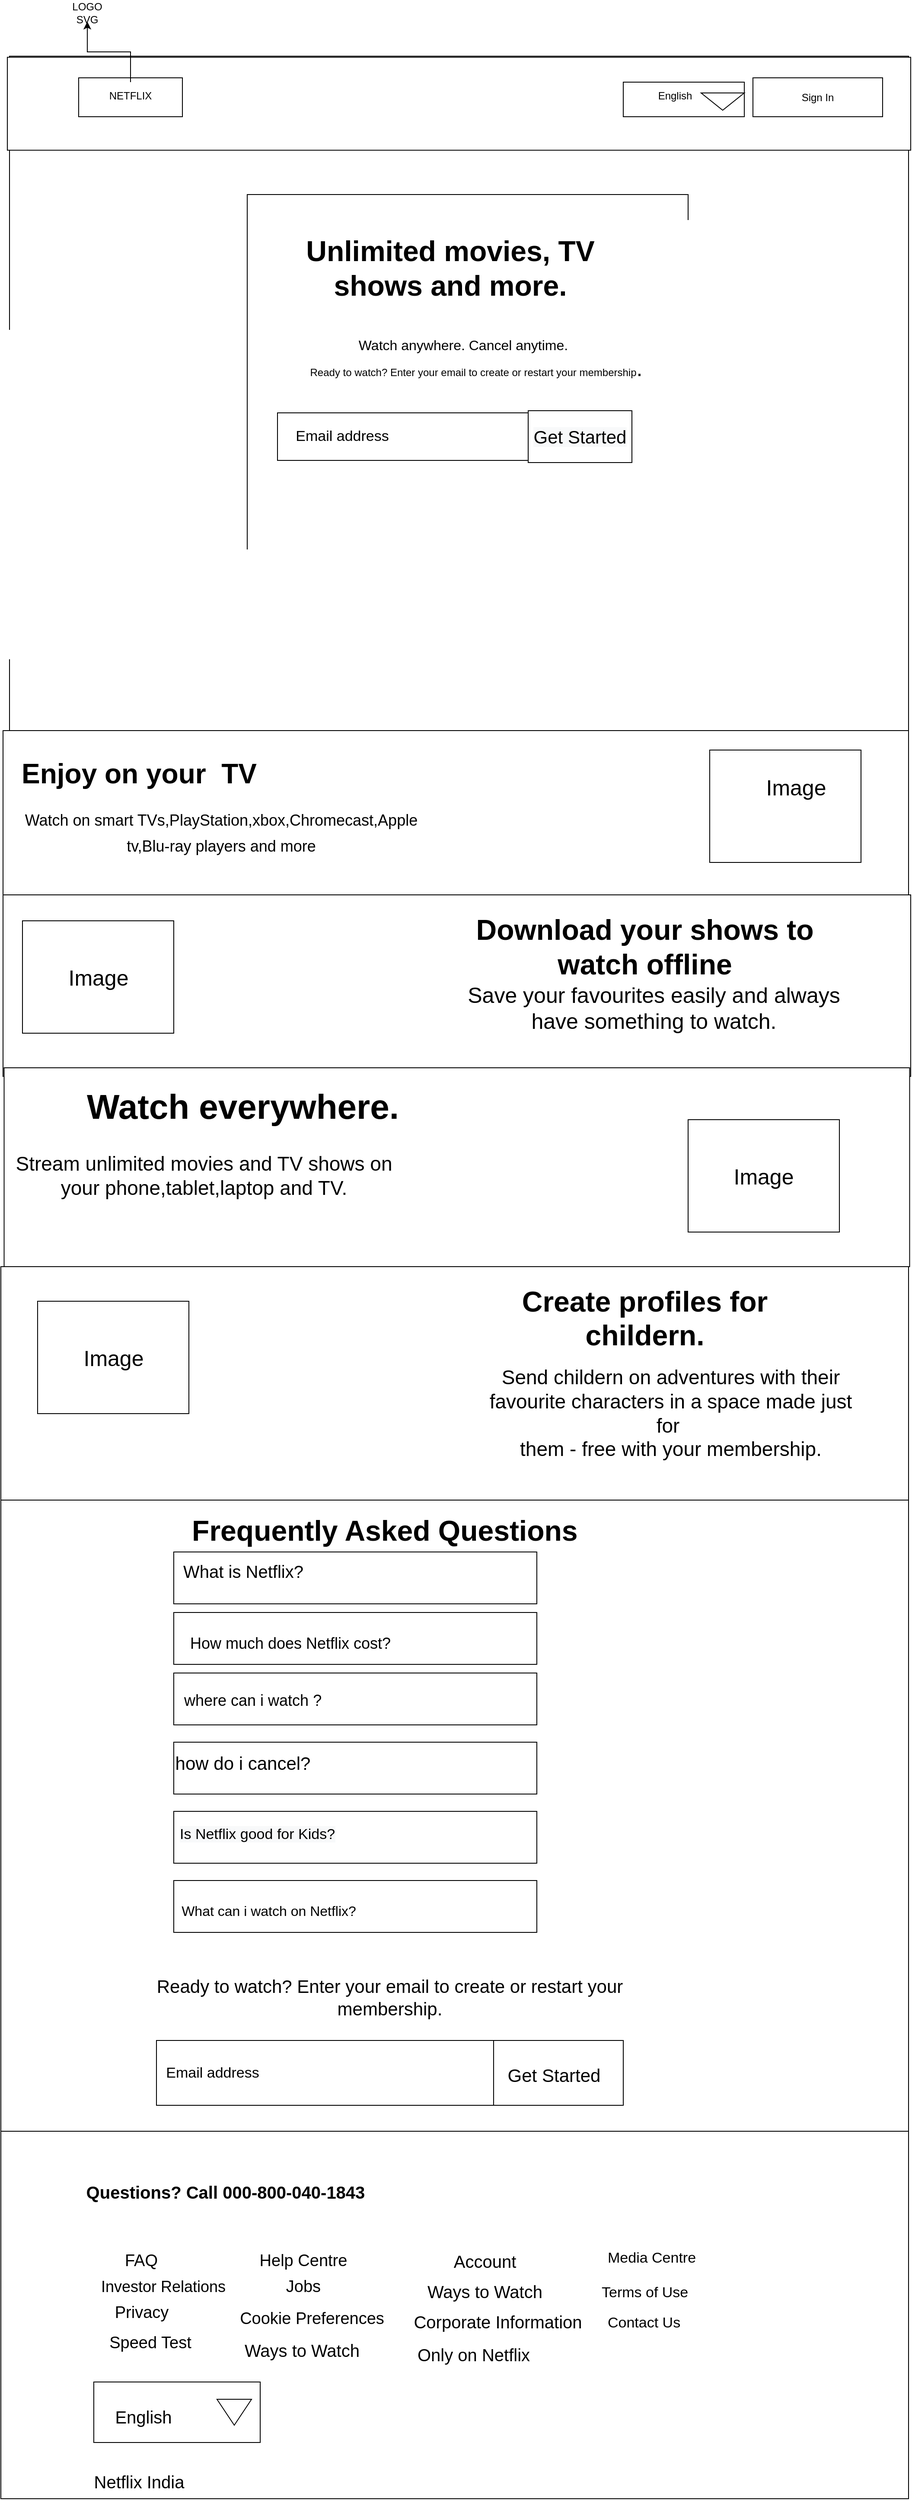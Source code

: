 <mxfile version="14.6.13" type="device"><diagram id="g-iNfaPxmI_-aUNoYHxG" name="Page-1"><mxGraphModel dx="2048" dy="2284" grid="1" gridSize="10" guides="1" tooltips="1" connect="1" arrows="1" fold="1" page="1" pageScale="1" pageWidth="850" pageHeight="1100" math="0" shadow="0"><root><mxCell id="0"/><mxCell id="1" parent="0"/><mxCell id="8gcPIdEvbvA_NyL6cEjF-1" value="" style="whiteSpace=wrap;html=1;aspect=fixed;" parent="1" vertex="1"><mxGeometry x="10" y="-130" width="1040" height="1040" as="geometry"/></mxCell><mxCell id="8gcPIdEvbvA_NyL6cEjF-13" value="LOGO SVG" style="text;html=1;strokeColor=none;fillColor=none;align=center;verticalAlign=middle;whiteSpace=wrap;rounded=0;" parent="1" vertex="1"><mxGeometry x="80" y="-190" width="40" height="20" as="geometry"/></mxCell><mxCell id="8gcPIdEvbvA_NyL6cEjF-32" value="" style="rounded=0;whiteSpace=wrap;html=1;" parent="1" vertex="1"><mxGeometry x="7.5" y="-128.75" width="1045" height="107.5" as="geometry"/></mxCell><mxCell id="8gcPIdEvbvA_NyL6cEjF-34" value="" style="rounded=0;whiteSpace=wrap;html=1;" parent="1" vertex="1"><mxGeometry x="90" y="-105" width="120" height="45" as="geometry"/></mxCell><mxCell id="8gcPIdEvbvA_NyL6cEjF-37" value="" style="edgeStyle=orthogonalEdgeStyle;rounded=0;orthogonalLoop=1;jettySize=auto;html=1;" parent="1" source="8gcPIdEvbvA_NyL6cEjF-35" target="8gcPIdEvbvA_NyL6cEjF-13" edge="1"><mxGeometry relative="1" as="geometry"/></mxCell><mxCell id="8gcPIdEvbvA_NyL6cEjF-35" value="NETFLIX" style="text;html=1;strokeColor=none;fillColor=none;align=center;verticalAlign=middle;whiteSpace=wrap;rounded=0;" parent="1" vertex="1"><mxGeometry x="100" y="-100" width="100" height="32.5" as="geometry"/></mxCell><mxCell id="8gcPIdEvbvA_NyL6cEjF-38" value="" style="rounded=0;whiteSpace=wrap;html=1;" parent="1" vertex="1"><mxGeometry x="720" y="-100" width="140" height="40" as="geometry"/></mxCell><mxCell id="8gcPIdEvbvA_NyL6cEjF-39" value="&lt;span&gt;Sign In&lt;/span&gt;" style="rounded=0;whiteSpace=wrap;html=1;" parent="1" vertex="1"><mxGeometry x="870" y="-105" width="150" height="45" as="geometry"/></mxCell><mxCell id="8gcPIdEvbvA_NyL6cEjF-40" value="English" style="text;html=1;strokeColor=none;fillColor=none;align=center;verticalAlign=middle;whiteSpace=wrap;rounded=0;" parent="1" vertex="1"><mxGeometry x="670" y="-100" width="220" height="32.5" as="geometry"/></mxCell><mxCell id="8gcPIdEvbvA_NyL6cEjF-44" value="" style="whiteSpace=wrap;html=1;aspect=fixed;" parent="1" vertex="1"><mxGeometry x="285" y="30" width="510" height="510" as="geometry"/></mxCell><mxCell id="8gcPIdEvbvA_NyL6cEjF-46" value="&lt;span style=&quot;font-size: 33px;&quot;&gt;Unlimited movies, TV shows and more.&lt;/span&gt;" style="text;html=1;strokeColor=none;fillColor=none;align=center;verticalAlign=middle;whiteSpace=wrap;rounded=0;fontSize=33;fontStyle=1" parent="1" vertex="1"><mxGeometry x="300" y="90" width="440" height="50" as="geometry"/></mxCell><mxCell id="8gcPIdEvbvA_NyL6cEjF-50" value="&lt;font style=&quot;font-size: 16px&quot;&gt;Watch anywhere. Cancel anytime.&lt;/font&gt;" style="text;html=1;strokeColor=none;fillColor=none;align=center;verticalAlign=middle;whiteSpace=wrap;rounded=0;fontSize=25;" parent="1" vertex="1"><mxGeometry x="325" y="190" width="420" height="20" as="geometry"/></mxCell><mxCell id="8gcPIdEvbvA_NyL6cEjF-51" value="&lt;font style=&quot;font-size: 12px&quot;&gt;Ready to watch? Enter your email to create or restart your membership&lt;/font&gt;." style="text;html=1;strokeColor=none;fillColor=none;align=center;verticalAlign=middle;whiteSpace=wrap;rounded=0;fontSize=25;" parent="1" vertex="1"><mxGeometry x="330" y="220" width="440" height="20" as="geometry"/></mxCell><mxCell id="8gcPIdEvbvA_NyL6cEjF-53" value="" style="rounded=0;whiteSpace=wrap;html=1;fontSize=25;" parent="1" vertex="1"><mxGeometry x="320" y="282.5" width="290" height="55" as="geometry"/></mxCell><mxCell id="8gcPIdEvbvA_NyL6cEjF-56" value="Email address" style="text;html=1;strokeColor=none;fillColor=none;align=center;verticalAlign=middle;whiteSpace=wrap;rounded=0;fontSize=17;" parent="1" vertex="1"><mxGeometry x="330" y="300" width="130" height="20" as="geometry"/></mxCell><mxCell id="8gcPIdEvbvA_NyL6cEjF-60" value="" style="rounded=0;whiteSpace=wrap;html=1;fontSize=25;" parent="1" vertex="1"><mxGeometry x="2.5" y="650" width="1047.5" height="205" as="geometry"/></mxCell><mxCell id="8gcPIdEvbvA_NyL6cEjF-61" value="&lt;b style=&quot;font-size: 32px;&quot;&gt;&lt;font style=&quot;font-size: 32px;&quot;&gt;Enjoy on your&amp;nbsp; TV&lt;/font&gt;&lt;/b&gt;" style="text;html=1;strokeColor=none;fillColor=none;align=center;verticalAlign=middle;whiteSpace=wrap;rounded=0;fontSize=32;" parent="1" vertex="1"><mxGeometry x="10" y="675" width="300" height="50" as="geometry"/></mxCell><mxCell id="8gcPIdEvbvA_NyL6cEjF-65" value="&lt;font style=&quot;font-size: 18px&quot;&gt;Watch on smart TVs,PlayStation,xbox,Chromecast,Apple tv,Blu-ray players and more&lt;/font&gt;" style="text;html=1;strokeColor=none;fillColor=none;align=center;verticalAlign=middle;whiteSpace=wrap;rounded=0;fontSize=25;" parent="1" vertex="1"><mxGeometry x="10" y="725" width="490" height="80" as="geometry"/></mxCell><mxCell id="8gcPIdEvbvA_NyL6cEjF-67" value="" style="rounded=0;whiteSpace=wrap;html=1;fontSize=25;" parent="1" vertex="1"><mxGeometry x="820" y="672.5" width="175" height="130" as="geometry"/></mxCell><mxCell id="8gcPIdEvbvA_NyL6cEjF-69" value="Image" style="text;html=1;strokeColor=none;fillColor=none;align=center;verticalAlign=middle;whiteSpace=wrap;rounded=0;fontSize=25;" parent="1" vertex="1"><mxGeometry x="800" y="705" width="240" height="20" as="geometry"/></mxCell><mxCell id="8gcPIdEvbvA_NyL6cEjF-72" value="" style="rounded=0;whiteSpace=wrap;html=1;fontSize=25;" parent="1" vertex="1"><mxGeometry x="2.5" y="840" width="1050" height="210" as="geometry"/></mxCell><mxCell id="8gcPIdEvbvA_NyL6cEjF-73" value="" style="rounded=0;whiteSpace=wrap;html=1;fontSize=25;" parent="1" vertex="1"><mxGeometry x="3.75" y="1040" width="1047.5" height="230" as="geometry"/></mxCell><mxCell id="8gcPIdEvbvA_NyL6cEjF-76" value="" style="rounded=0;whiteSpace=wrap;html=1;fontSize=25;" parent="1" vertex="1"><mxGeometry x="25" y="870" width="175" height="130" as="geometry"/></mxCell><mxCell id="8gcPIdEvbvA_NyL6cEjF-77" value="Image" style="text;html=1;strokeColor=none;fillColor=none;align=center;verticalAlign=middle;whiteSpace=wrap;rounded=0;fontSize=25;" parent="1" vertex="1"><mxGeometry x="33.75" y="910" width="157.5" height="50" as="geometry"/></mxCell><mxCell id="8gcPIdEvbvA_NyL6cEjF-78" value="&lt;b style=&quot;font-size: 33px;&quot;&gt;&lt;font style=&quot;font-size: 33px;&quot;&gt;Download your shows to watch offline&lt;/font&gt;&lt;/b&gt;" style="text;html=1;strokeColor=none;fillColor=none;align=center;verticalAlign=middle;whiteSpace=wrap;rounded=0;fontSize=33;" parent="1" vertex="1"><mxGeometry x="525" y="880" width="440" height="40" as="geometry"/></mxCell><mxCell id="8gcPIdEvbvA_NyL6cEjF-79" value="Save your favourites easily and always have something to watch." style="text;html=1;strokeColor=none;fillColor=none;align=center;verticalAlign=middle;whiteSpace=wrap;rounded=0;fontSize=25;" parent="1" vertex="1"><mxGeometry x="522.5" y="950" width="465" height="40" as="geometry"/></mxCell><mxCell id="8gcPIdEvbvA_NyL6cEjF-80" value="&lt;div style=&quot;font-size: 40px;&quot;&gt;&lt;br style=&quot;font-size: 40px;&quot;&gt;&lt;/div&gt;&lt;div style=&quot;font-size: 40px;&quot;&gt;&lt;b style=&quot;font-size: 40px;&quot;&gt;&lt;font style=&quot;font-size: 40px;&quot;&gt;Watch everywhere.&lt;/font&gt;&lt;/b&gt;&lt;/div&gt;" style="text;html=1;strokeColor=none;fillColor=none;align=center;verticalAlign=middle;whiteSpace=wrap;rounded=0;fontSize=40;" parent="1" vertex="1"><mxGeometry x="70" y="1030" width="420" height="60" as="geometry"/></mxCell><mxCell id="8gcPIdEvbvA_NyL6cEjF-85" value="Stream unlimited movies and TV shows on your phone,tablet,laptop and TV." style="text;html=1;strokeColor=none;fillColor=none;align=center;verticalAlign=middle;whiteSpace=wrap;rounded=0;fontSize=23;" parent="1" vertex="1"><mxGeometry x="10" y="1120" width="450" height="90" as="geometry"/></mxCell><mxCell id="8gcPIdEvbvA_NyL6cEjF-87" value="Image" style="rounded=0;whiteSpace=wrap;html=1;fontSize=25;" parent="1" vertex="1"><mxGeometry x="795" y="1100" width="175" height="130" as="geometry"/></mxCell><mxCell id="8gcPIdEvbvA_NyL6cEjF-89" value="" style="rounded=0;whiteSpace=wrap;html=1;fontSize=25;" parent="1" vertex="1"><mxGeometry y="1270" width="1050" height="270" as="geometry"/></mxCell><mxCell id="8gcPIdEvbvA_NyL6cEjF-90" value="&lt;div style=&quot;font-size: 33px;&quot;&gt;&lt;br style=&quot;font-size: 33px;&quot;&gt;&lt;/div&gt;&lt;div style=&quot;font-size: 33px;&quot;&gt;Create profiles for childern.&lt;/div&gt;" style="text;html=1;strokeColor=none;fillColor=none;align=center;verticalAlign=middle;whiteSpace=wrap;rounded=0;fontSize=33;fontStyle=1" parent="1" vertex="1"><mxGeometry x="560" y="1280" width="370" height="60" as="geometry"/></mxCell><mxCell id="8gcPIdEvbvA_NyL6cEjF-96" value="&lt;div&gt;Send childern on adventures with their favourite characters in a space made just for&amp;nbsp;&lt;/div&gt;&lt;div&gt;them - free with your membership.&lt;/div&gt;" style="text;html=1;strokeColor=none;fillColor=none;align=center;verticalAlign=middle;whiteSpace=wrap;rounded=0;fontSize=23;" parent="1" vertex="1"><mxGeometry x="550" y="1380" width="450" height="120" as="geometry"/></mxCell><mxCell id="8gcPIdEvbvA_NyL6cEjF-97" value="Image" style="rounded=0;whiteSpace=wrap;html=1;fontSize=25;" parent="1" vertex="1"><mxGeometry x="42.5" y="1310" width="175" height="130" as="geometry"/></mxCell><mxCell id="8gcPIdEvbvA_NyL6cEjF-99" value="" style="rounded=0;whiteSpace=wrap;html=1;fontSize=25;" parent="1" vertex="1"><mxGeometry y="1540" width="1050" height="1140" as="geometry"/></mxCell><mxCell id="8gcPIdEvbvA_NyL6cEjF-102" value="&amp;nbsp; Frequently Asked Questions" style="text;html=1;strokeColor=none;fillColor=none;align=center;verticalAlign=middle;whiteSpace=wrap;rounded=0;fontSize=33;fontStyle=1" parent="1" vertex="1"><mxGeometry x="130" y="1550" width="610" height="50" as="geometry"/></mxCell><mxCell id="8gcPIdEvbvA_NyL6cEjF-103" value="" style="rounded=0;whiteSpace=wrap;html=1;fontSize=33;" parent="1" vertex="1"><mxGeometry x="200" y="1600" width="420" height="60" as="geometry"/></mxCell><mxCell id="8gcPIdEvbvA_NyL6cEjF-104" value="" style="rounded=0;whiteSpace=wrap;html=1;fontSize=33;" parent="1" vertex="1"><mxGeometry x="200" y="1670" width="420" height="60" as="geometry"/></mxCell><mxCell id="8gcPIdEvbvA_NyL6cEjF-105" value="" style="rounded=0;whiteSpace=wrap;html=1;fontSize=33;" parent="1" vertex="1"><mxGeometry x="200" y="1820" width="420" height="60" as="geometry"/></mxCell><mxCell id="8gcPIdEvbvA_NyL6cEjF-106" value="" style="rounded=0;whiteSpace=wrap;html=1;fontSize=33;" parent="1" vertex="1"><mxGeometry x="200" y="1740" width="420" height="60" as="geometry"/></mxCell><mxCell id="8gcPIdEvbvA_NyL6cEjF-107" value="" style="rounded=0;whiteSpace=wrap;html=1;fontSize=33;" parent="1" vertex="1"><mxGeometry x="200" y="1900" width="420" height="60" as="geometry"/></mxCell><mxCell id="8gcPIdEvbvA_NyL6cEjF-108" value="" style="rounded=0;whiteSpace=wrap;html=1;fontSize=33;" parent="1" vertex="1"><mxGeometry x="200" y="1980" width="420" height="60" as="geometry"/></mxCell><mxCell id="8gcPIdEvbvA_NyL6cEjF-109" value="&lt;font style=&quot;font-size: 18px&quot;&gt;How much does Netflix cost?&lt;/font&gt;" style="text;html=1;strokeColor=none;fillColor=none;align=center;verticalAlign=middle;whiteSpace=wrap;rounded=0;fontSize=33;" parent="1" vertex="1"><mxGeometry x="145" y="1685" width="380" height="30" as="geometry"/></mxCell><mxCell id="8gcPIdEvbvA_NyL6cEjF-113" value="&lt;font style=&quot;font-size: 18px&quot;&gt;where can i watch ?&lt;/font&gt;" style="text;whiteSpace=wrap;html=1;fontSize=33;" parent="1" vertex="1"><mxGeometry x="210" y="1740" width="230" height="60" as="geometry"/></mxCell><mxCell id="8gcPIdEvbvA_NyL6cEjF-115" value="&lt;div style=&quot;font-size: 20px;&quot;&gt;&lt;br style=&quot;font-size: 20px;&quot;&gt;&lt;/div&gt;&lt;div style=&quot;font-size: 20px;&quot;&gt;What is Netflix?&lt;/div&gt;" style="text;html=1;strokeColor=none;fillColor=none;align=center;verticalAlign=middle;whiteSpace=wrap;rounded=0;fontSize=20;" parent="1" vertex="1"><mxGeometry x="152.5" y="1590" width="255" height="40" as="geometry"/></mxCell><mxCell id="8gcPIdEvbvA_NyL6cEjF-116" value="&lt;font style=&quot;font-size: 21px&quot;&gt;how do i cancel?&lt;/font&gt;" style="text;html=1;strokeColor=none;fillColor=none;align=center;verticalAlign=middle;whiteSpace=wrap;rounded=0;fontSize=33;" parent="1" vertex="1"><mxGeometry x="145" y="1820" width="270" height="40" as="geometry"/></mxCell><mxCell id="8gcPIdEvbvA_NyL6cEjF-119" value="&lt;div style=&quot;font-size: 16px;&quot;&gt;&lt;font style=&quot;font-size: 16px;&quot;&gt;&lt;br style=&quot;font-size: 16px;&quot;&gt;&lt;/font&gt;&lt;/div&gt;&lt;div style=&quot;font-size: 16px;&quot;&gt;&lt;font style=&quot;font-size: 16px;&quot;&gt;What can i watch on Netflix?&lt;/font&gt;&lt;/div&gt;" style="text;html=1;strokeColor=none;fillColor=none;align=center;verticalAlign=middle;whiteSpace=wrap;rounded=0;fontSize=16;" parent="1" vertex="1"><mxGeometry x="205" y="1995" width="210" height="20" as="geometry"/></mxCell><mxCell id="8gcPIdEvbvA_NyL6cEjF-125" value="&lt;font style=&quot;font-size: 21px;&quot;&gt;Ready to watch? Enter your email to create or restart your membership&lt;/font&gt;." style="text;html=1;strokeColor=none;fillColor=none;align=center;verticalAlign=middle;whiteSpace=wrap;rounded=0;fontSize=21;" parent="1" vertex="1"><mxGeometry x="120" y="2080" width="660" height="70" as="geometry"/></mxCell><mxCell id="8gcPIdEvbvA_NyL6cEjF-129" value="" style="rounded=0;whiteSpace=wrap;html=1;fontSize=33;" parent="1" vertex="1"><mxGeometry x="180" y="2165" width="390" height="75" as="geometry"/></mxCell><mxCell id="8gcPIdEvbvA_NyL6cEjF-131" value="" style="rounded=0;whiteSpace=wrap;html=1;fontSize=21;" parent="1" vertex="1"><mxGeometry x="570" y="2165" width="150" height="75" as="geometry"/></mxCell><mxCell id="8gcPIdEvbvA_NyL6cEjF-132" value="&lt;font style=&quot;font-size: 17px;&quot;&gt;Email address&lt;/font&gt;" style="text;html=1;strokeColor=none;fillColor=none;align=center;verticalAlign=middle;whiteSpace=wrap;rounded=0;fontSize=17;" parent="1" vertex="1"><mxGeometry x="180" y="2192.5" width="130" height="20" as="geometry"/></mxCell><mxCell id="8gcPIdEvbvA_NyL6cEjF-133" value="&lt;span style=&quot;font-size: 21px&quot;&gt;Get Started&lt;/span&gt;" style="text;html=1;strokeColor=none;fillColor=none;align=center;verticalAlign=middle;whiteSpace=wrap;rounded=0;fontSize=25;" parent="1" vertex="1"><mxGeometry x="585" y="2167.5" width="110" height="70" as="geometry"/></mxCell><mxCell id="8gcPIdEvbvA_NyL6cEjF-134" value="" style="rounded=0;whiteSpace=wrap;html=1;fontSize=17;" parent="1" vertex="1"><mxGeometry y="2270" width="1050" height="425" as="geometry"/></mxCell><mxCell id="8gcPIdEvbvA_NyL6cEjF-135" value="&lt;b style=&quot;font-size: 20px;&quot;&gt;&lt;font style=&quot;font-size: 20px;&quot;&gt;Questions? Call 000-800-040-1843&lt;/font&gt;&lt;/b&gt;" style="text;html=1;strokeColor=none;fillColor=none;align=center;verticalAlign=middle;whiteSpace=wrap;rounded=0;fontSize=20;" parent="1" vertex="1"><mxGeometry x="50" y="2330" width="420" height="20" as="geometry"/></mxCell><mxCell id="8gcPIdEvbvA_NyL6cEjF-136" value="FAQ" style="text;html=1;strokeColor=none;fillColor=none;align=center;verticalAlign=middle;whiteSpace=wrap;rounded=0;fontSize=19;" parent="1" vertex="1"><mxGeometry x="120" y="2410" width="85" height="20" as="geometry"/></mxCell><mxCell id="8gcPIdEvbvA_NyL6cEjF-139" value="Investor Relations" style="text;html=1;strokeColor=none;fillColor=none;align=center;verticalAlign=middle;whiteSpace=wrap;rounded=0;fontSize=18;" parent="1" vertex="1"><mxGeometry x="107.5" y="2440" width="160" height="20" as="geometry"/></mxCell><mxCell id="8gcPIdEvbvA_NyL6cEjF-147" value="Privacy" style="text;html=1;strokeColor=none;fillColor=none;align=center;verticalAlign=middle;whiteSpace=wrap;rounded=0;fontSize=19;" parent="1" vertex="1"><mxGeometry x="107.5" y="2470" width="110" height="20" as="geometry"/></mxCell><mxCell id="8gcPIdEvbvA_NyL6cEjF-149" value="Speed Test" style="text;html=1;strokeColor=none;fillColor=none;align=center;verticalAlign=middle;whiteSpace=wrap;rounded=0;fontSize=19;" parent="1" vertex="1"><mxGeometry x="107.5" y="2500" width="130" height="30" as="geometry"/></mxCell><mxCell id="8gcPIdEvbvA_NyL6cEjF-150" value="Help Centre" style="text;html=1;strokeColor=none;fillColor=none;align=center;verticalAlign=middle;whiteSpace=wrap;rounded=0;fontSize=19;" parent="1" vertex="1"><mxGeometry x="290" y="2410" width="120" height="20" as="geometry"/></mxCell><mxCell id="8gcPIdEvbvA_NyL6cEjF-151" value="Jobs" style="text;html=1;strokeColor=none;fillColor=none;align=center;verticalAlign=middle;whiteSpace=wrap;rounded=0;fontSize=19;" parent="1" vertex="1"><mxGeometry x="290" y="2440" width="120" height="20" as="geometry"/></mxCell><mxCell id="8gcPIdEvbvA_NyL6cEjF-154" value="&lt;div&gt;&lt;br&gt;&lt;/div&gt;&lt;div&gt;Cookie Preferences&lt;/div&gt;" style="text;html=1;strokeColor=none;fillColor=none;align=center;verticalAlign=middle;whiteSpace=wrap;rounded=0;fontSize=19;" parent="1" vertex="1"><mxGeometry x="260" y="2470" width="200" height="10" as="geometry"/></mxCell><mxCell id="8gcPIdEvbvA_NyL6cEjF-161" style="edgeStyle=orthogonalEdgeStyle;rounded=0;orthogonalLoop=1;jettySize=auto;html=1;exitX=0;exitY=0.75;exitDx=0;exitDy=0;entryX=0;entryY=0.75;entryDx=0;entryDy=0;fontSize=20;" parent="1" edge="1"><mxGeometry relative="1" as="geometry"><mxPoint x="632.5" y="-80" as="sourcePoint"/><mxPoint x="632.5" y="-80" as="targetPoint"/></mxGeometry></mxCell><mxCell id="8gcPIdEvbvA_NyL6cEjF-165" value="" style="rounded=0;whiteSpace=wrap;html=1;fontSize=20;" parent="1" vertex="1"><mxGeometry x="107.5" y="2560" width="192.5" height="70" as="geometry"/></mxCell><mxCell id="8gcPIdEvbvA_NyL6cEjF-166" value="" style="triangle;whiteSpace=wrap;html=1;fontSize=20;direction=south;" parent="1" vertex="1"><mxGeometry x="250" y="2580" width="40" height="30" as="geometry"/></mxCell><mxCell id="8gcPIdEvbvA_NyL6cEjF-168" value="Account" style="text;html=1;strokeColor=none;fillColor=none;align=center;verticalAlign=middle;whiteSpace=wrap;rounded=0;fontSize=20;" parent="1" vertex="1"><mxGeometry x="480" y="2410" width="160" height="20" as="geometry"/></mxCell><mxCell id="8gcPIdEvbvA_NyL6cEjF-169" value="English" style="text;html=1;strokeColor=none;fillColor=none;align=center;verticalAlign=middle;whiteSpace=wrap;rounded=0;fontSize=20;" parent="1" vertex="1"><mxGeometry x="120" y="2580" width="90" height="40" as="geometry"/></mxCell><mxCell id="8gcPIdEvbvA_NyL6cEjF-172" value="Netflix India" style="text;html=1;strokeColor=none;fillColor=none;align=center;verticalAlign=middle;whiteSpace=wrap;rounded=0;fontSize=20;" parent="1" vertex="1"><mxGeometry x="45" y="2660" width="230" height="30" as="geometry"/></mxCell><mxCell id="8gcPIdEvbvA_NyL6cEjF-177" value="Ways to Watch" style="text;html=1;strokeColor=none;fillColor=none;align=center;verticalAlign=middle;whiteSpace=wrap;rounded=0;fontSize=20;" parent="1" vertex="1"><mxGeometry x="485" y="2440" width="150" height="30" as="geometry"/></mxCell><mxCell id="8gcPIdEvbvA_NyL6cEjF-178" value="Corporate Information" style="text;html=1;strokeColor=none;fillColor=none;align=center;verticalAlign=middle;whiteSpace=wrap;rounded=0;fontSize=20;" parent="1" vertex="1"><mxGeometry x="470" y="2480" width="210" height="20" as="geometry"/></mxCell><mxCell id="8gcPIdEvbvA_NyL6cEjF-180" value="Ways to Watch" style="text;whiteSpace=wrap;html=1;fontSize=20;" parent="1" vertex="1"><mxGeometry x="280" y="2505" width="160" height="40" as="geometry"/></mxCell><mxCell id="8gcPIdEvbvA_NyL6cEjF-183" value="Only on Netflix" style="text;whiteSpace=wrap;html=1;fontSize=20;" parent="1" vertex="1"><mxGeometry x="480" y="2510" width="160" height="35" as="geometry"/></mxCell><mxCell id="8gcPIdEvbvA_NyL6cEjF-188" value="&lt;span style=&quot;color: rgb(0, 0, 0); font-family: helvetica; font-size: 17px; font-style: normal; font-weight: 400; letter-spacing: normal; text-align: center; text-indent: 0px; text-transform: none; word-spacing: 0px; background-color: rgb(248, 249, 250); display: inline; float: none;&quot;&gt;Is Netflix good for Kids?&lt;/span&gt;" style="text;whiteSpace=wrap;html=1;fontSize=17;" parent="1" vertex="1"><mxGeometry x="205" y="1910" width="370" height="40" as="geometry"/></mxCell><mxCell id="8gcPIdEvbvA_NyL6cEjF-194" value="Media Centre" style="text;whiteSpace=wrap;html=1;fontSize=17;" parent="1" vertex="1"><mxGeometry x="700" y="2400" width="120" height="20" as="geometry"/></mxCell><mxCell id="8gcPIdEvbvA_NyL6cEjF-196" value="Terms of Use" style="text;whiteSpace=wrap;html=1;fontSize=17;" parent="1" vertex="1"><mxGeometry x="692.5" y="2440" width="130" height="20" as="geometry"/></mxCell><mxCell id="8gcPIdEvbvA_NyL6cEjF-197" value="Contact Us" style="text;whiteSpace=wrap;html=1;fontSize=17;" parent="1" vertex="1"><mxGeometry x="700" y="2475" width="110" height="30" as="geometry"/></mxCell><mxCell id="8gcPIdEvbvA_NyL6cEjF-221" value="&#10;&#10;&lt;span style=&quot;color: rgb(0, 0, 0); font-family: helvetica; font-size: 21px; font-style: normal; font-weight: 400; letter-spacing: normal; text-align: center; text-indent: 0px; text-transform: none; word-spacing: 0px; background-color: rgb(248, 249, 250); display: inline; float: none;&quot;&gt;Get Started&lt;/span&gt;&#10;&#10;" style="rounded=0;whiteSpace=wrap;html=1;fontSize=17;" parent="1" vertex="1"><mxGeometry x="610" y="280" width="120" height="60" as="geometry"/></mxCell><mxCell id="8gcPIdEvbvA_NyL6cEjF-227" value="" style="triangle;whiteSpace=wrap;html=1;fontSize=20;direction=south;" parent="1" vertex="1"><mxGeometry x="810" y="-87.5" width="50" height="20" as="geometry"/></mxCell></root></mxGraphModel></diagram></mxfile>